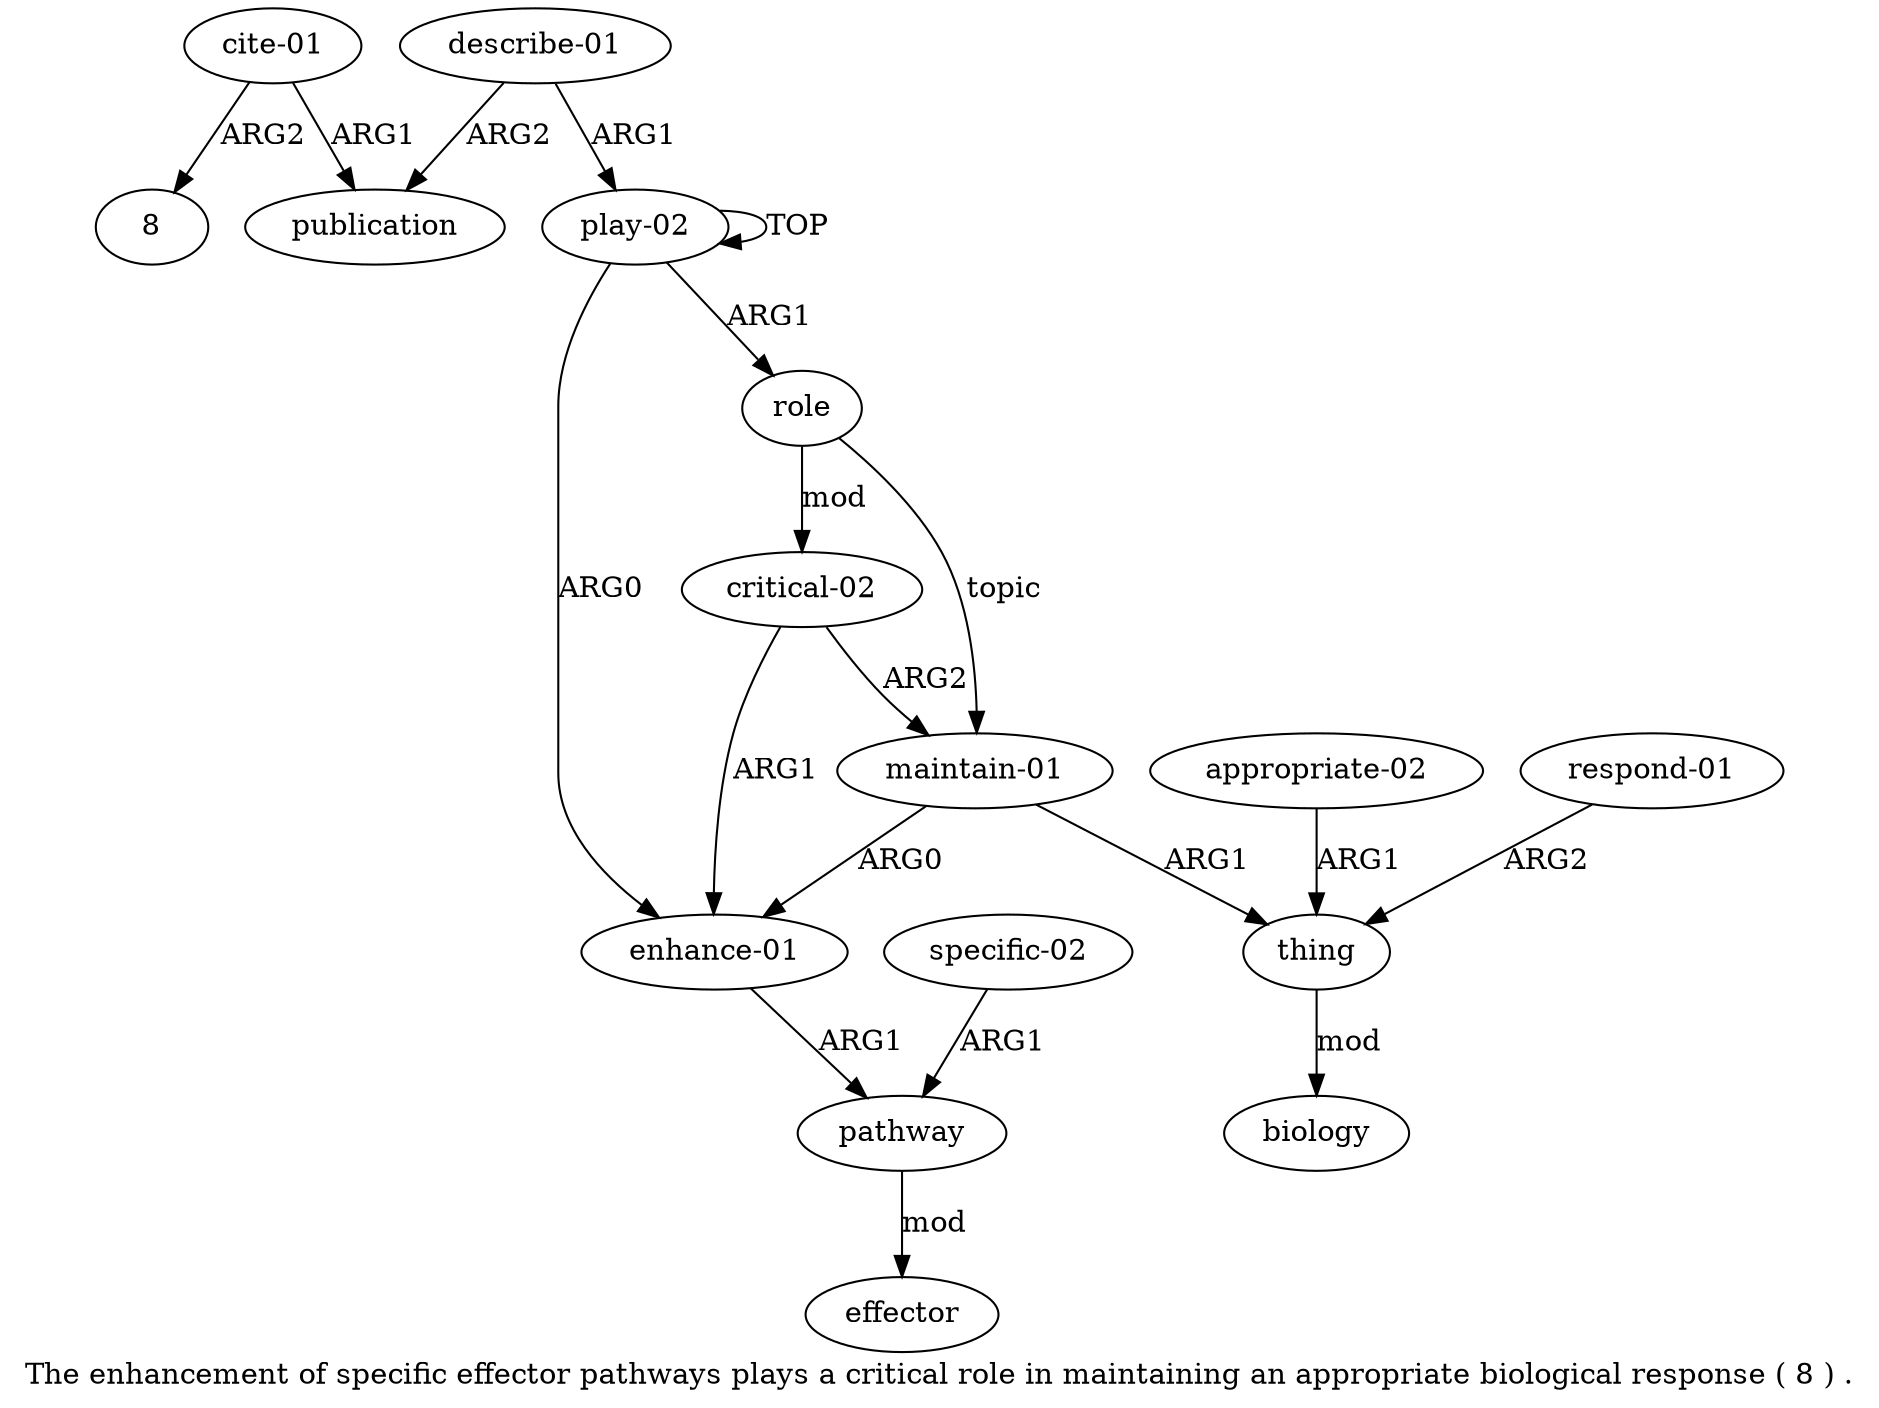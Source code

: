 digraph  {
	graph [label="The enhancement of specific effector pathways plays a critical role in maintaining an appropriate biological response ( 8 ) ."];
	node [label="\N"];
	a14	 [color=black,
		gold_ind=14,
		gold_label="cite-01",
		label="cite-01",
		test_ind=14,
		test_label="cite-01"];
	a13	 [color=black,
		gold_ind=13,
		gold_label=publication,
		label=publication,
		test_ind=13,
		test_label=publication];
	a14 -> a13 [key=0,
	color=black,
	gold_label=ARG1,
	label=ARG1,
	test_label=ARG1];
"a14 8" [color=black,
	gold_ind=-1,
	gold_label=8,
	label=8,
	test_ind=-1,
	test_label=8];
a14 -> "a14 8" [key=0,
color=black,
gold_label=ARG2,
label=ARG2,
test_label=ARG2];
a11 [color=black,
gold_ind=11,
gold_label="appropriate-02",
label="appropriate-02",
test_ind=11,
test_label="appropriate-02"];
a8 [color=black,
gold_ind=8,
gold_label=thing,
label=thing,
test_ind=8,
test_label=thing];
a11 -> a8 [key=0,
color=black,
gold_label=ARG1,
label=ARG1,
test_label=ARG1];
a10 [color=black,
gold_ind=10,
gold_label=biology,
label=biology,
test_ind=10,
test_label=biology];
a12 [color=black,
gold_ind=12,
gold_label="describe-01",
label="describe-01",
test_ind=12,
test_label="describe-01"];
a12 -> a13 [key=0,
color=black,
gold_label=ARG2,
label=ARG2,
test_label=ARG2];
a0 [color=black,
gold_ind=0,
gold_label="play-02",
label="play-02",
test_ind=0,
test_label="play-02"];
a12 -> a0 [key=0,
color=black,
gold_label=ARG1,
label=ARG1,
test_label=ARG1];
a1 [color=black,
gold_ind=1,
gold_label="enhance-01",
label="enhance-01",
test_ind=1,
test_label="enhance-01"];
a2 [color=black,
gold_ind=2,
gold_label=pathway,
label=pathway,
test_ind=2,
test_label=pathway];
a1 -> a2 [key=0,
color=black,
gold_label=ARG1,
label=ARG1,
test_label=ARG1];
a0 -> a1 [key=0,
color=black,
gold_label=ARG0,
label=ARG0,
test_label=ARG0];
a0 -> a0 [key=0,
color=black,
gold_label=TOP,
label=TOP,
test_label=TOP];
a5 [color=black,
gold_ind=5,
gold_label=role,
label=role,
test_ind=5,
test_label=role];
a0 -> a5 [key=0,
color=black,
gold_label=ARG1,
label=ARG1,
test_label=ARG1];
a3 [color=black,
gold_ind=3,
gold_label=effector,
label=effector,
test_ind=3,
test_label=effector];
a2 -> a3 [key=0,
color=black,
gold_label=mod,
label=mod,
test_label=mod];
a7 [color=black,
gold_ind=7,
gold_label="maintain-01",
label="maintain-01",
test_ind=7,
test_label="maintain-01"];
a5 -> a7 [key=0,
color=black,
gold_label=topic,
label=topic,
test_label=topic];
a6 [color=black,
gold_ind=6,
gold_label="critical-02",
label="critical-02",
test_ind=6,
test_label="critical-02"];
a5 -> a6 [key=0,
color=black,
gold_label=mod,
label=mod,
test_label=mod];
a4 [color=black,
gold_ind=4,
gold_label="specific-02",
label="specific-02",
test_ind=4,
test_label="specific-02"];
a4 -> a2 [key=0,
color=black,
gold_label=ARG1,
label=ARG1,
test_label=ARG1];
a7 -> a1 [key=0,
color=black,
gold_label=ARG0,
label=ARG0,
test_label=ARG0];
a7 -> a8 [key=0,
color=black,
gold_label=ARG1,
label=ARG1,
test_label=ARG1];
a6 -> a1 [key=0,
color=black,
gold_label=ARG1,
label=ARG1,
test_label=ARG1];
a6 -> a7 [key=0,
color=black,
gold_label=ARG2,
label=ARG2,
test_label=ARG2];
a9 [color=black,
gold_ind=9,
gold_label="respond-01",
label="respond-01",
test_ind=9,
test_label="respond-01"];
a9 -> a8 [key=0,
color=black,
gold_label=ARG2,
label=ARG2,
test_label=ARG2];
a8 -> a10 [key=0,
color=black,
gold_label=mod,
label=mod,
test_label=mod];
}
